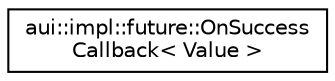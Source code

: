 digraph "Graphical Class Hierarchy"
{
 // LATEX_PDF_SIZE
  edge [fontname="Helvetica",fontsize="10",labelfontname="Helvetica",labelfontsize="10"];
  node [fontname="Helvetica",fontsize="10",shape=record];
  rankdir="LR";
  Node0 [label="aui::impl::future::OnSuccess\lCallback\< Value \>",height=0.2,width=0.4,color="black", fillcolor="white", style="filled",URL="$structaui_1_1impl_1_1future_1_1OnSuccessCallback.html",tooltip=" "];
}
